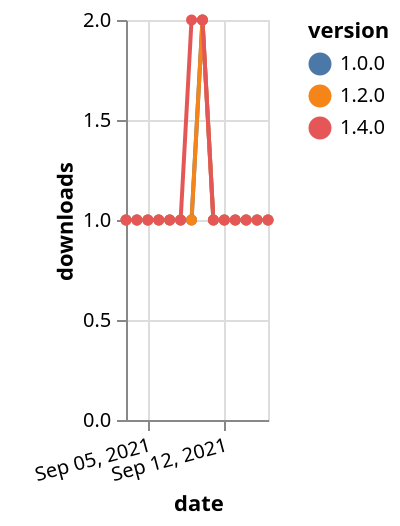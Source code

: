 {"$schema": "https://vega.github.io/schema/vega-lite/v5.json", "description": "A simple bar chart with embedded data.", "data": {"values": [{"date": "2021-09-03", "total": 177, "delta": 1, "version": "1.0.0"}, {"date": "2021-09-04", "total": 178, "delta": 1, "version": "1.0.0"}, {"date": "2021-09-05", "total": 179, "delta": 1, "version": "1.0.0"}, {"date": "2021-09-06", "total": 180, "delta": 1, "version": "1.0.0"}, {"date": "2021-09-07", "total": 181, "delta": 1, "version": "1.0.0"}, {"date": "2021-09-08", "total": 182, "delta": 1, "version": "1.0.0"}, {"date": "2021-09-09", "total": 183, "delta": 1, "version": "1.0.0"}, {"date": "2021-09-10", "total": 185, "delta": 2, "version": "1.0.0"}, {"date": "2021-09-11", "total": 186, "delta": 1, "version": "1.0.0"}, {"date": "2021-09-12", "total": 187, "delta": 1, "version": "1.0.0"}, {"date": "2021-09-13", "total": 188, "delta": 1, "version": "1.0.0"}, {"date": "2021-09-14", "total": 189, "delta": 1, "version": "1.0.0"}, {"date": "2021-09-15", "total": 190, "delta": 1, "version": "1.0.0"}, {"date": "2021-09-16", "total": 191, "delta": 1, "version": "1.0.0"}, {"date": "2021-09-03", "total": 155, "delta": 1, "version": "1.2.0"}, {"date": "2021-09-04", "total": 156, "delta": 1, "version": "1.2.0"}, {"date": "2021-09-05", "total": 157, "delta": 1, "version": "1.2.0"}, {"date": "2021-09-06", "total": 158, "delta": 1, "version": "1.2.0"}, {"date": "2021-09-07", "total": 159, "delta": 1, "version": "1.2.0"}, {"date": "2021-09-08", "total": 160, "delta": 1, "version": "1.2.0"}, {"date": "2021-09-09", "total": 161, "delta": 1, "version": "1.2.0"}, {"date": "2021-09-10", "total": 163, "delta": 2, "version": "1.2.0"}, {"date": "2021-09-11", "total": 164, "delta": 1, "version": "1.2.0"}, {"date": "2021-09-12", "total": 165, "delta": 1, "version": "1.2.0"}, {"date": "2021-09-13", "total": 166, "delta": 1, "version": "1.2.0"}, {"date": "2021-09-14", "total": 167, "delta": 1, "version": "1.2.0"}, {"date": "2021-09-15", "total": 168, "delta": 1, "version": "1.2.0"}, {"date": "2021-09-16", "total": 169, "delta": 1, "version": "1.2.0"}, {"date": "2021-09-03", "total": 170, "delta": 1, "version": "1.4.0"}, {"date": "2021-09-04", "total": 171, "delta": 1, "version": "1.4.0"}, {"date": "2021-09-05", "total": 172, "delta": 1, "version": "1.4.0"}, {"date": "2021-09-06", "total": 173, "delta": 1, "version": "1.4.0"}, {"date": "2021-09-07", "total": 174, "delta": 1, "version": "1.4.0"}, {"date": "2021-09-08", "total": 175, "delta": 1, "version": "1.4.0"}, {"date": "2021-09-09", "total": 177, "delta": 2, "version": "1.4.0"}, {"date": "2021-09-10", "total": 179, "delta": 2, "version": "1.4.0"}, {"date": "2021-09-11", "total": 180, "delta": 1, "version": "1.4.0"}, {"date": "2021-09-12", "total": 181, "delta": 1, "version": "1.4.0"}, {"date": "2021-09-13", "total": 182, "delta": 1, "version": "1.4.0"}, {"date": "2021-09-14", "total": 183, "delta": 1, "version": "1.4.0"}, {"date": "2021-09-15", "total": 184, "delta": 1, "version": "1.4.0"}, {"date": "2021-09-16", "total": 185, "delta": 1, "version": "1.4.0"}]}, "width": "container", "mark": {"type": "line", "point": {"filled": true}}, "encoding": {"x": {"field": "date", "type": "temporal", "timeUnit": "yearmonthdate", "title": "date", "axis": {"labelAngle": -15}}, "y": {"field": "delta", "type": "quantitative", "title": "downloads"}, "color": {"field": "version", "type": "nominal"}, "tooltip": {"field": "delta"}}}